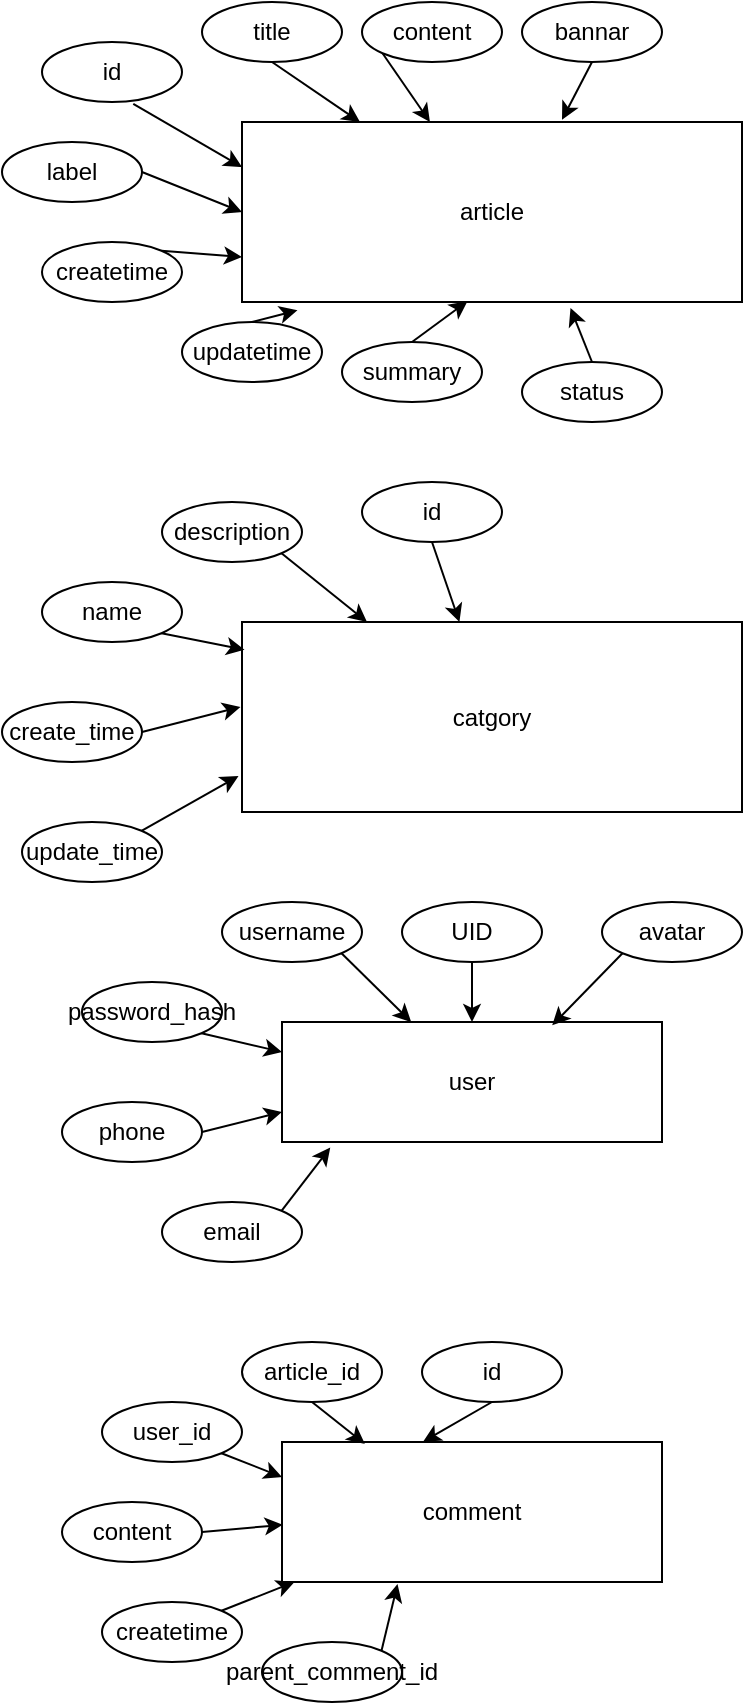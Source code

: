 <mxfile>
    <diagram id="-5yrB1OIWqmja6TCVF1S" name="第 1 页">
        <mxGraphModel dx="814" dy="428" grid="1" gridSize="10" guides="1" tooltips="1" connect="1" arrows="1" fold="1" page="1" pageScale="1" pageWidth="827" pageHeight="1169" math="0" shadow="0">
            <root>
                <mxCell id="0"/>
                <mxCell id="1" parent="0"/>
                <mxCell id="2" value="article" style="rounded=0;whiteSpace=wrap;html=1;" parent="1" vertex="1">
                    <mxGeometry x="160" y="210" width="250" height="90" as="geometry"/>
                </mxCell>
                <mxCell id="4" style="edgeStyle=none;html=1;entryX=0;entryY=0.25;entryDx=0;entryDy=0;exitX=0.652;exitY=1.033;exitDx=0;exitDy=0;exitPerimeter=0;" parent="1" source="3" target="2" edge="1">
                    <mxGeometry relative="1" as="geometry">
                        <mxPoint x="110" y="230" as="sourcePoint"/>
                    </mxGeometry>
                </mxCell>
                <mxCell id="3" value="id" style="ellipse;whiteSpace=wrap;html=1;" parent="1" vertex="1">
                    <mxGeometry x="60" y="170" width="70" height="30" as="geometry"/>
                </mxCell>
                <mxCell id="13" style="edgeStyle=none;html=1;exitX=0.5;exitY=1;exitDx=0;exitDy=0;" parent="1" source="6" target="2" edge="1">
                    <mxGeometry relative="1" as="geometry"/>
                </mxCell>
                <mxCell id="6" value="title" style="ellipse;whiteSpace=wrap;html=1;" parent="1" vertex="1">
                    <mxGeometry x="140" y="150" width="70" height="30" as="geometry"/>
                </mxCell>
                <mxCell id="15" style="edgeStyle=none;html=1;exitX=1;exitY=0.5;exitDx=0;exitDy=0;entryX=0;entryY=0.5;entryDx=0;entryDy=0;" parent="1" source="7" target="2" edge="1">
                    <mxGeometry relative="1" as="geometry"/>
                </mxCell>
                <mxCell id="7" value="label" style="ellipse;whiteSpace=wrap;html=1;" parent="1" vertex="1">
                    <mxGeometry x="40" y="220" width="70" height="30" as="geometry"/>
                </mxCell>
                <mxCell id="18" style="edgeStyle=none;html=1;exitX=0.5;exitY=0;exitDx=0;exitDy=0;entryX=0.451;entryY=0.996;entryDx=0;entryDy=0;entryPerimeter=0;" parent="1" source="8" target="2" edge="1">
                    <mxGeometry relative="1" as="geometry"/>
                </mxCell>
                <mxCell id="8" value="summary" style="ellipse;whiteSpace=wrap;html=1;" parent="1" vertex="1">
                    <mxGeometry x="210" y="320" width="70" height="30" as="geometry"/>
                </mxCell>
                <mxCell id="14" style="edgeStyle=none;html=1;exitX=0;exitY=1;exitDx=0;exitDy=0;" parent="1" source="9" target="2" edge="1">
                    <mxGeometry relative="1" as="geometry"/>
                </mxCell>
                <mxCell id="9" value="content" style="ellipse;whiteSpace=wrap;html=1;" parent="1" vertex="1">
                    <mxGeometry x="220" y="150" width="70" height="30" as="geometry"/>
                </mxCell>
                <mxCell id="17" style="edgeStyle=none;html=1;exitX=0.5;exitY=0;exitDx=0;exitDy=0;entryX=0.111;entryY=1.046;entryDx=0;entryDy=0;entryPerimeter=0;" parent="1" source="10" target="2" edge="1">
                    <mxGeometry relative="1" as="geometry"/>
                </mxCell>
                <mxCell id="10" value="updatetime" style="ellipse;whiteSpace=wrap;html=1;" parent="1" vertex="1">
                    <mxGeometry x="130" y="310" width="70" height="30" as="geometry"/>
                </mxCell>
                <mxCell id="16" style="edgeStyle=none;html=1;exitX=1;exitY=0;exitDx=0;exitDy=0;entryX=0;entryY=0.75;entryDx=0;entryDy=0;" parent="1" source="11" target="2" edge="1">
                    <mxGeometry relative="1" as="geometry"/>
                </mxCell>
                <mxCell id="11" value="createtime" style="ellipse;whiteSpace=wrap;html=1;" parent="1" vertex="1">
                    <mxGeometry x="60" y="270" width="70" height="30" as="geometry"/>
                </mxCell>
                <mxCell id="20" style="edgeStyle=none;html=1;exitX=0.5;exitY=1;exitDx=0;exitDy=0;entryX=0.64;entryY=-0.012;entryDx=0;entryDy=0;entryPerimeter=0;" parent="1" source="19" target="2" edge="1">
                    <mxGeometry relative="1" as="geometry"/>
                </mxCell>
                <mxCell id="19" value="bannar" style="ellipse;whiteSpace=wrap;html=1;" parent="1" vertex="1">
                    <mxGeometry x="300" y="150" width="70" height="30" as="geometry"/>
                </mxCell>
                <mxCell id="21" value="catgory" style="rounded=0;whiteSpace=wrap;html=1;" parent="1" vertex="1">
                    <mxGeometry x="160" y="460" width="250" height="95" as="geometry"/>
                </mxCell>
                <mxCell id="43" style="edgeStyle=none;html=1;exitX=0.5;exitY=1;exitDx=0;exitDy=0;entryX=0.5;entryY=0;entryDx=0;entryDy=0;" parent="1" source="22" target="38" edge="1">
                    <mxGeometry relative="1" as="geometry"/>
                </mxCell>
                <mxCell id="22" value="UID" style="ellipse;whiteSpace=wrap;html=1;" parent="1" vertex="1">
                    <mxGeometry x="240" y="600" width="70" height="30" as="geometry"/>
                </mxCell>
                <mxCell id="45" style="edgeStyle=none;html=1;exitX=1;exitY=1;exitDx=0;exitDy=0;entryX=0;entryY=0.25;entryDx=0;entryDy=0;" parent="1" source="23" target="38" edge="1">
                    <mxGeometry relative="1" as="geometry"/>
                </mxCell>
                <mxCell id="23" value="password_hash" style="ellipse;whiteSpace=wrap;html=1;" parent="1" vertex="1">
                    <mxGeometry x="80" y="640" width="70" height="30" as="geometry"/>
                </mxCell>
                <mxCell id="46" style="edgeStyle=none;html=1;exitX=1;exitY=0.5;exitDx=0;exitDy=0;entryX=0;entryY=0.75;entryDx=0;entryDy=0;" parent="1" source="24" target="38" edge="1">
                    <mxGeometry relative="1" as="geometry"/>
                </mxCell>
                <mxCell id="24" value="phone" style="ellipse;whiteSpace=wrap;html=1;" parent="1" vertex="1">
                    <mxGeometry x="70" y="700" width="70" height="30" as="geometry"/>
                </mxCell>
                <mxCell id="44" style="edgeStyle=none;html=1;exitX=1;exitY=1;exitDx=0;exitDy=0;" parent="1" source="25" target="38" edge="1">
                    <mxGeometry relative="1" as="geometry"/>
                </mxCell>
                <mxCell id="25" value="username" style="ellipse;whiteSpace=wrap;html=1;" parent="1" vertex="1">
                    <mxGeometry x="150" y="600" width="70" height="30" as="geometry"/>
                </mxCell>
                <mxCell id="33" style="edgeStyle=none;html=1;exitX=0.5;exitY=1;exitDx=0;exitDy=0;" parent="1" source="26" target="21" edge="1">
                    <mxGeometry relative="1" as="geometry"/>
                </mxCell>
                <mxCell id="26" value="id" style="ellipse;whiteSpace=wrap;html=1;" parent="1" vertex="1">
                    <mxGeometry x="220" y="390" width="70" height="30" as="geometry"/>
                </mxCell>
                <mxCell id="34" style="edgeStyle=none;html=1;exitX=1;exitY=1;exitDx=0;exitDy=0;entryX=0.25;entryY=0;entryDx=0;entryDy=0;" parent="1" source="27" target="21" edge="1">
                    <mxGeometry relative="1" as="geometry"/>
                </mxCell>
                <mxCell id="27" value="description" style="ellipse;whiteSpace=wrap;html=1;" parent="1" vertex="1">
                    <mxGeometry x="120" y="400" width="70" height="30" as="geometry"/>
                </mxCell>
                <mxCell id="35" style="edgeStyle=none;html=1;exitX=1;exitY=1;exitDx=0;exitDy=0;entryX=0.005;entryY=0.146;entryDx=0;entryDy=0;entryPerimeter=0;" parent="1" source="28" target="21" edge="1">
                    <mxGeometry relative="1" as="geometry"/>
                </mxCell>
                <mxCell id="28" value="name" style="ellipse;whiteSpace=wrap;html=1;" parent="1" vertex="1">
                    <mxGeometry x="60" y="440" width="70" height="30" as="geometry"/>
                </mxCell>
                <mxCell id="36" style="edgeStyle=none;html=1;exitX=1;exitY=0.5;exitDx=0;exitDy=0;entryX=-0.003;entryY=0.447;entryDx=0;entryDy=0;entryPerimeter=0;" parent="1" source="29" target="21" edge="1">
                    <mxGeometry relative="1" as="geometry"/>
                </mxCell>
                <mxCell id="29" value="create_time" style="ellipse;whiteSpace=wrap;html=1;" parent="1" vertex="1">
                    <mxGeometry x="40" y="500" width="70" height="30" as="geometry"/>
                </mxCell>
                <mxCell id="37" style="edgeStyle=none;html=1;exitX=1;exitY=0;exitDx=0;exitDy=0;entryX=-0.007;entryY=0.811;entryDx=0;entryDy=0;entryPerimeter=0;" parent="1" source="32" target="21" edge="1">
                    <mxGeometry relative="1" as="geometry"/>
                </mxCell>
                <mxCell id="32" value="update_time" style="ellipse;whiteSpace=wrap;html=1;" parent="1" vertex="1">
                    <mxGeometry x="50" y="560" width="70" height="30" as="geometry"/>
                </mxCell>
                <mxCell id="38" value="user" style="rounded=0;whiteSpace=wrap;html=1;" parent="1" vertex="1">
                    <mxGeometry x="180" y="660" width="190" height="60" as="geometry"/>
                </mxCell>
                <mxCell id="47" style="edgeStyle=none;html=1;exitX=1;exitY=0;exitDx=0;exitDy=0;entryX=0.127;entryY=1.046;entryDx=0;entryDy=0;entryPerimeter=0;" parent="1" source="40" target="38" edge="1">
                    <mxGeometry relative="1" as="geometry"/>
                </mxCell>
                <mxCell id="40" value="email" style="ellipse;whiteSpace=wrap;html=1;" parent="1" vertex="1">
                    <mxGeometry x="120" y="750" width="70" height="30" as="geometry"/>
                </mxCell>
                <mxCell id="50" style="edgeStyle=none;html=1;exitX=0.5;exitY=0;exitDx=0;exitDy=0;entryX=0.657;entryY=1.033;entryDx=0;entryDy=0;entryPerimeter=0;" parent="1" source="49" target="2" edge="1">
                    <mxGeometry relative="1" as="geometry"/>
                </mxCell>
                <mxCell id="49" value="status" style="ellipse;whiteSpace=wrap;html=1;" parent="1" vertex="1">
                    <mxGeometry x="300" y="330" width="70" height="30" as="geometry"/>
                </mxCell>
                <mxCell id="52" style="edgeStyle=none;html=1;exitX=0;exitY=1;exitDx=0;exitDy=0;entryX=0.711;entryY=0.028;entryDx=0;entryDy=0;entryPerimeter=0;" parent="1" source="51" target="38" edge="1">
                    <mxGeometry relative="1" as="geometry"/>
                </mxCell>
                <mxCell id="51" value="avatar" style="ellipse;whiteSpace=wrap;html=1;" parent="1" vertex="1">
                    <mxGeometry x="340" y="600" width="70" height="30" as="geometry"/>
                </mxCell>
                <mxCell id="53" value="comment" style="rounded=0;whiteSpace=wrap;html=1;" parent="1" vertex="1">
                    <mxGeometry x="180" y="870" width="190" height="70" as="geometry"/>
                </mxCell>
                <mxCell id="61" style="edgeStyle=none;html=1;exitX=0.5;exitY=1;exitDx=0;exitDy=0;entryX=0.218;entryY=0.013;entryDx=0;entryDy=0;entryPerimeter=0;" parent="1" source="54" target="53" edge="1">
                    <mxGeometry relative="1" as="geometry"/>
                </mxCell>
                <mxCell id="54" value="article_id" style="ellipse;whiteSpace=wrap;html=1;" parent="1" vertex="1">
                    <mxGeometry x="160" y="820" width="70" height="30" as="geometry"/>
                </mxCell>
                <mxCell id="60" style="edgeStyle=none;html=1;exitX=0.5;exitY=1;exitDx=0;exitDy=0;entryX=0.371;entryY=-0.001;entryDx=0;entryDy=0;entryPerimeter=0;" parent="1" source="55" target="53" edge="1">
                    <mxGeometry relative="1" as="geometry"/>
                </mxCell>
                <mxCell id="55" value="id" style="ellipse;whiteSpace=wrap;html=1;" parent="1" vertex="1">
                    <mxGeometry x="250" y="820" width="70" height="30" as="geometry"/>
                </mxCell>
                <mxCell id="64" style="edgeStyle=none;html=1;exitX=1;exitY=0;exitDx=0;exitDy=0;" parent="1" source="56" target="53" edge="1">
                    <mxGeometry relative="1" as="geometry"/>
                </mxCell>
                <mxCell id="56" value="createtime" style="ellipse;whiteSpace=wrap;html=1;" parent="1" vertex="1">
                    <mxGeometry x="90" y="950" width="70" height="30" as="geometry"/>
                </mxCell>
                <mxCell id="63" style="edgeStyle=none;html=1;exitX=1;exitY=0.5;exitDx=0;exitDy=0;entryX=0.002;entryY=0.591;entryDx=0;entryDy=0;entryPerimeter=0;" parent="1" source="57" target="53" edge="1">
                    <mxGeometry relative="1" as="geometry"/>
                </mxCell>
                <mxCell id="57" value="content" style="ellipse;whiteSpace=wrap;html=1;" parent="1" vertex="1">
                    <mxGeometry x="70" y="900" width="70" height="30" as="geometry"/>
                </mxCell>
                <mxCell id="62" style="edgeStyle=none;html=1;exitX=1;exitY=1;exitDx=0;exitDy=0;entryX=0;entryY=0.25;entryDx=0;entryDy=0;" parent="1" source="58" target="53" edge="1">
                    <mxGeometry relative="1" as="geometry"/>
                </mxCell>
                <mxCell id="58" value="user_id" style="ellipse;whiteSpace=wrap;html=1;" parent="1" vertex="1">
                    <mxGeometry x="90" y="850" width="70" height="30" as="geometry"/>
                </mxCell>
                <mxCell id="65" style="edgeStyle=none;html=1;exitX=1;exitY=0;exitDx=0;exitDy=0;entryX=0.304;entryY=1.015;entryDx=0;entryDy=0;entryPerimeter=0;" parent="1" source="59" target="53" edge="1">
                    <mxGeometry relative="1" as="geometry"/>
                </mxCell>
                <mxCell id="59" value="parent_comment_id" style="ellipse;whiteSpace=wrap;html=1;" parent="1" vertex="1">
                    <mxGeometry x="170" y="970" width="70" height="30" as="geometry"/>
                </mxCell>
            </root>
        </mxGraphModel>
    </diagram>
</mxfile>